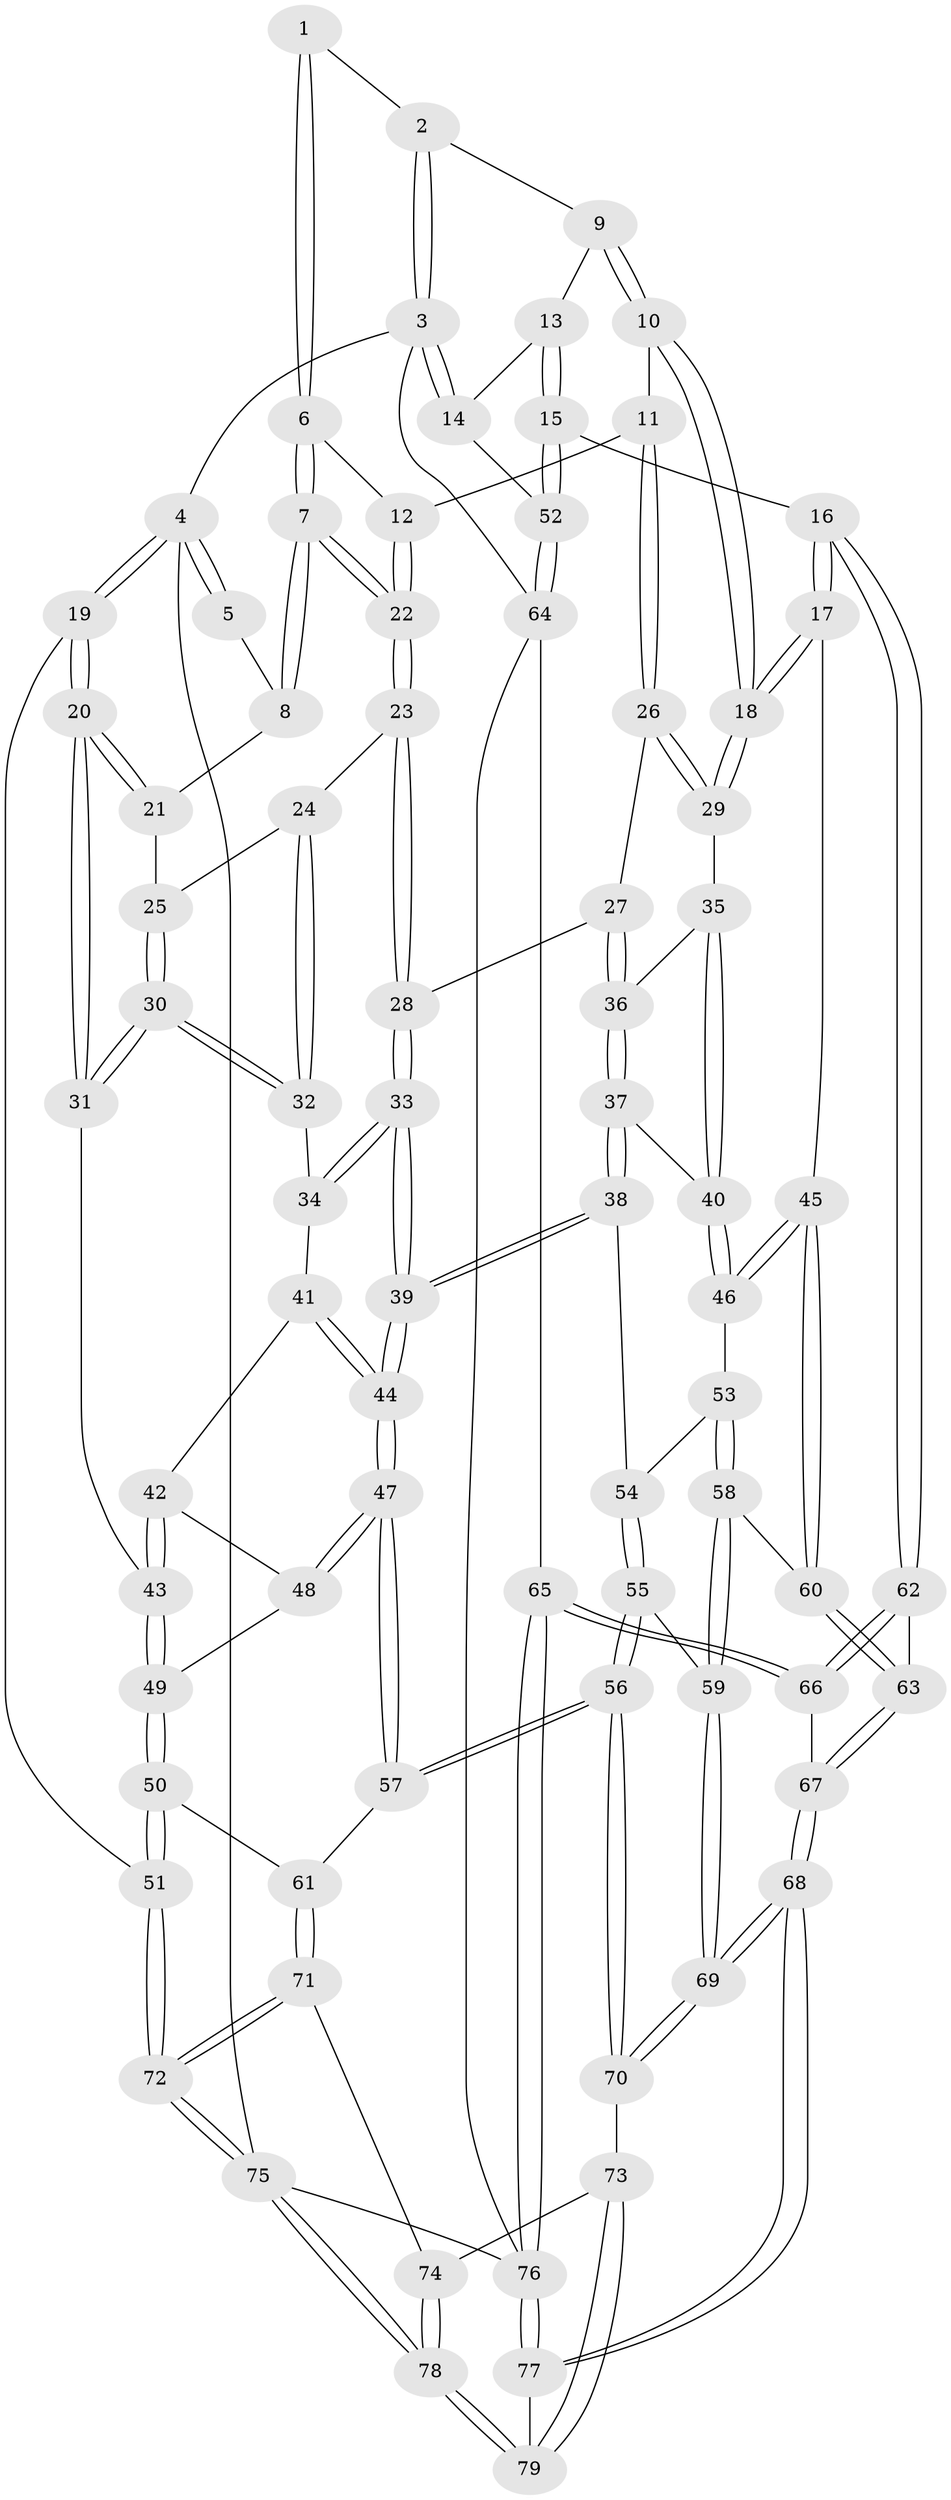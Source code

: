 // Generated by graph-tools (version 1.1) at 2025/03/03/09/25 03:03:12]
// undirected, 79 vertices, 194 edges
graph export_dot {
graph [start="1"]
  node [color=gray90,style=filled];
  1 [pos="+0.6262483405836217+0"];
  2 [pos="+0.8186303522213702+0"];
  3 [pos="+1+0"];
  4 [pos="+0+0"];
  5 [pos="+0.262871000020434+0"];
  6 [pos="+0.5765629940548077+0"];
  7 [pos="+0.4078751103052154+0.1387762347171354"];
  8 [pos="+0.2612417276314532+0"];
  9 [pos="+0.8364298033928094+0.010461409234573468"];
  10 [pos="+0.7522114900101888+0.11316279173959172"];
  11 [pos="+0.6577441694640915+0.15795269229199613"];
  12 [pos="+0.6235733719870042+0.12029994411330089"];
  13 [pos="+0.8404346844594913+0.015594628531681335"];
  14 [pos="+1+0.16009461046739099"];
  15 [pos="+1+0.4147629274991974"];
  16 [pos="+0.9580258338490413+0.438010410952358"];
  17 [pos="+0.9358072282402982+0.43474170709879595"];
  18 [pos="+0.8719792842748906+0.38802792681964027"];
  19 [pos="+0+0.22708614685946776"];
  20 [pos="+0+0.2280934339617594"];
  21 [pos="+0.20485334149823278+0.056757625400647806"];
  22 [pos="+0.4124201983666751+0.15346629120570807"];
  23 [pos="+0.4127963158164984+0.1618373741995803"];
  24 [pos="+0.3176304820891086+0.24094222330300247"];
  25 [pos="+0.22049433584722408+0.21290541464199153"];
  26 [pos="+0.6551867019783333+0.1704653346732792"];
  27 [pos="+0.5339773160488877+0.26170203970493955"];
  28 [pos="+0.4756723548437144+0.2521960790246338"];
  29 [pos="+0.7321325800040274+0.32115636943181375"];
  30 [pos="+0.12992241537412033+0.3119026587547657"];
  31 [pos="+0.10355771077950517+0.32945890086573065"];
  32 [pos="+0.3059595551399938+0.2918763675336649"];
  33 [pos="+0.4231773015778466+0.38463271359900203"];
  34 [pos="+0.3221407626805627+0.350574850107024"];
  35 [pos="+0.6255333297552891+0.3401624500479493"];
  36 [pos="+0.5911841537201291+0.3305039602037166"];
  37 [pos="+0.5215658625805576+0.4339143368031102"];
  38 [pos="+0.4786149304240556+0.4549659510053236"];
  39 [pos="+0.4452908950502747+0.45156955319064956"];
  40 [pos="+0.621751233212382+0.4456603966664045"];
  41 [pos="+0.28844289073000107+0.3765598692569253"];
  42 [pos="+0.22495392230812095+0.3931201107990216"];
  43 [pos="+0.12826294363953242+0.3628063256277091"];
  44 [pos="+0.34876887811340057+0.5751372823370521"];
  45 [pos="+0.8800623076494176+0.45724024155983345"];
  46 [pos="+0.6606278219523987+0.4833344210908029"];
  47 [pos="+0.344038491182604+0.5835567902887328"];
  48 [pos="+0.2452977858993187+0.4454435063452147"];
  49 [pos="+0.13962921306777945+0.5407864031576926"];
  50 [pos="+0.13962319677412638+0.5410249784733364"];
  51 [pos="+0+0.6416393063221371"];
  52 [pos="+1+0.4172105587417329"];
  53 [pos="+0.6043011999291872+0.5462010860034228"];
  54 [pos="+0.5356287686662745+0.5124061446641586"];
  55 [pos="+0.4930841653424642+0.6600434959223337"];
  56 [pos="+0.3393829375552665+0.6498221574850961"];
  57 [pos="+0.327022426051577+0.6409839575032182"];
  58 [pos="+0.6139492727355595+0.6764810874719434"];
  59 [pos="+0.5977388283985476+0.6871692372483118"];
  60 [pos="+0.6338657084191573+0.6756646806433868"];
  61 [pos="+0.29195651664744793+0.64910634588769"];
  62 [pos="+0.8320561010820305+0.7400080501563261"];
  63 [pos="+0.7554742881582479+0.7388624285254614"];
  64 [pos="+1+0.8128631611707178"];
  65 [pos="+0.8998556851658659+0.8702123503774191"];
  66 [pos="+0.8832960261706552+0.8495337060397453"];
  67 [pos="+0.6845208420295029+0.8631168511757252"];
  68 [pos="+0.5735564543139171+0.9421078889727916"];
  69 [pos="+0.5651142708855244+0.9217505477837215"];
  70 [pos="+0.40376360282486473+0.8118074550110522"];
  71 [pos="+0.1499356126483473+0.7971490477287246"];
  72 [pos="+0+0.7016983073616987"];
  73 [pos="+0.2765881088098697+0.9461594506596718"];
  74 [pos="+0.16577287562481988+0.8502333192615013"];
  75 [pos="+0+1"];
  76 [pos="+0.7474719107897942+1"];
  77 [pos="+0.5848530196237969+1"];
  78 [pos="+0+1"];
  79 [pos="+0.37019777209156907+1"];
  1 -- 2;
  1 -- 6;
  1 -- 6;
  2 -- 3;
  2 -- 3;
  2 -- 9;
  3 -- 4;
  3 -- 14;
  3 -- 14;
  3 -- 64;
  4 -- 5;
  4 -- 5;
  4 -- 19;
  4 -- 19;
  4 -- 75;
  5 -- 8;
  6 -- 7;
  6 -- 7;
  6 -- 12;
  7 -- 8;
  7 -- 8;
  7 -- 22;
  7 -- 22;
  8 -- 21;
  9 -- 10;
  9 -- 10;
  9 -- 13;
  10 -- 11;
  10 -- 18;
  10 -- 18;
  11 -- 12;
  11 -- 26;
  11 -- 26;
  12 -- 22;
  12 -- 22;
  13 -- 14;
  13 -- 15;
  13 -- 15;
  14 -- 52;
  15 -- 16;
  15 -- 52;
  15 -- 52;
  16 -- 17;
  16 -- 17;
  16 -- 62;
  16 -- 62;
  17 -- 18;
  17 -- 18;
  17 -- 45;
  18 -- 29;
  18 -- 29;
  19 -- 20;
  19 -- 20;
  19 -- 51;
  20 -- 21;
  20 -- 21;
  20 -- 31;
  20 -- 31;
  21 -- 25;
  22 -- 23;
  22 -- 23;
  23 -- 24;
  23 -- 28;
  23 -- 28;
  24 -- 25;
  24 -- 32;
  24 -- 32;
  25 -- 30;
  25 -- 30;
  26 -- 27;
  26 -- 29;
  26 -- 29;
  27 -- 28;
  27 -- 36;
  27 -- 36;
  28 -- 33;
  28 -- 33;
  29 -- 35;
  30 -- 31;
  30 -- 31;
  30 -- 32;
  30 -- 32;
  31 -- 43;
  32 -- 34;
  33 -- 34;
  33 -- 34;
  33 -- 39;
  33 -- 39;
  34 -- 41;
  35 -- 36;
  35 -- 40;
  35 -- 40;
  36 -- 37;
  36 -- 37;
  37 -- 38;
  37 -- 38;
  37 -- 40;
  38 -- 39;
  38 -- 39;
  38 -- 54;
  39 -- 44;
  39 -- 44;
  40 -- 46;
  40 -- 46;
  41 -- 42;
  41 -- 44;
  41 -- 44;
  42 -- 43;
  42 -- 43;
  42 -- 48;
  43 -- 49;
  43 -- 49;
  44 -- 47;
  44 -- 47;
  45 -- 46;
  45 -- 46;
  45 -- 60;
  45 -- 60;
  46 -- 53;
  47 -- 48;
  47 -- 48;
  47 -- 57;
  47 -- 57;
  48 -- 49;
  49 -- 50;
  49 -- 50;
  50 -- 51;
  50 -- 51;
  50 -- 61;
  51 -- 72;
  51 -- 72;
  52 -- 64;
  52 -- 64;
  53 -- 54;
  53 -- 58;
  53 -- 58;
  54 -- 55;
  54 -- 55;
  55 -- 56;
  55 -- 56;
  55 -- 59;
  56 -- 57;
  56 -- 57;
  56 -- 70;
  56 -- 70;
  57 -- 61;
  58 -- 59;
  58 -- 59;
  58 -- 60;
  59 -- 69;
  59 -- 69;
  60 -- 63;
  60 -- 63;
  61 -- 71;
  61 -- 71;
  62 -- 63;
  62 -- 66;
  62 -- 66;
  63 -- 67;
  63 -- 67;
  64 -- 65;
  64 -- 76;
  65 -- 66;
  65 -- 66;
  65 -- 76;
  65 -- 76;
  66 -- 67;
  67 -- 68;
  67 -- 68;
  68 -- 69;
  68 -- 69;
  68 -- 77;
  68 -- 77;
  69 -- 70;
  69 -- 70;
  70 -- 73;
  71 -- 72;
  71 -- 72;
  71 -- 74;
  72 -- 75;
  72 -- 75;
  73 -- 74;
  73 -- 79;
  73 -- 79;
  74 -- 78;
  74 -- 78;
  75 -- 78;
  75 -- 78;
  75 -- 76;
  76 -- 77;
  76 -- 77;
  77 -- 79;
  78 -- 79;
  78 -- 79;
}
